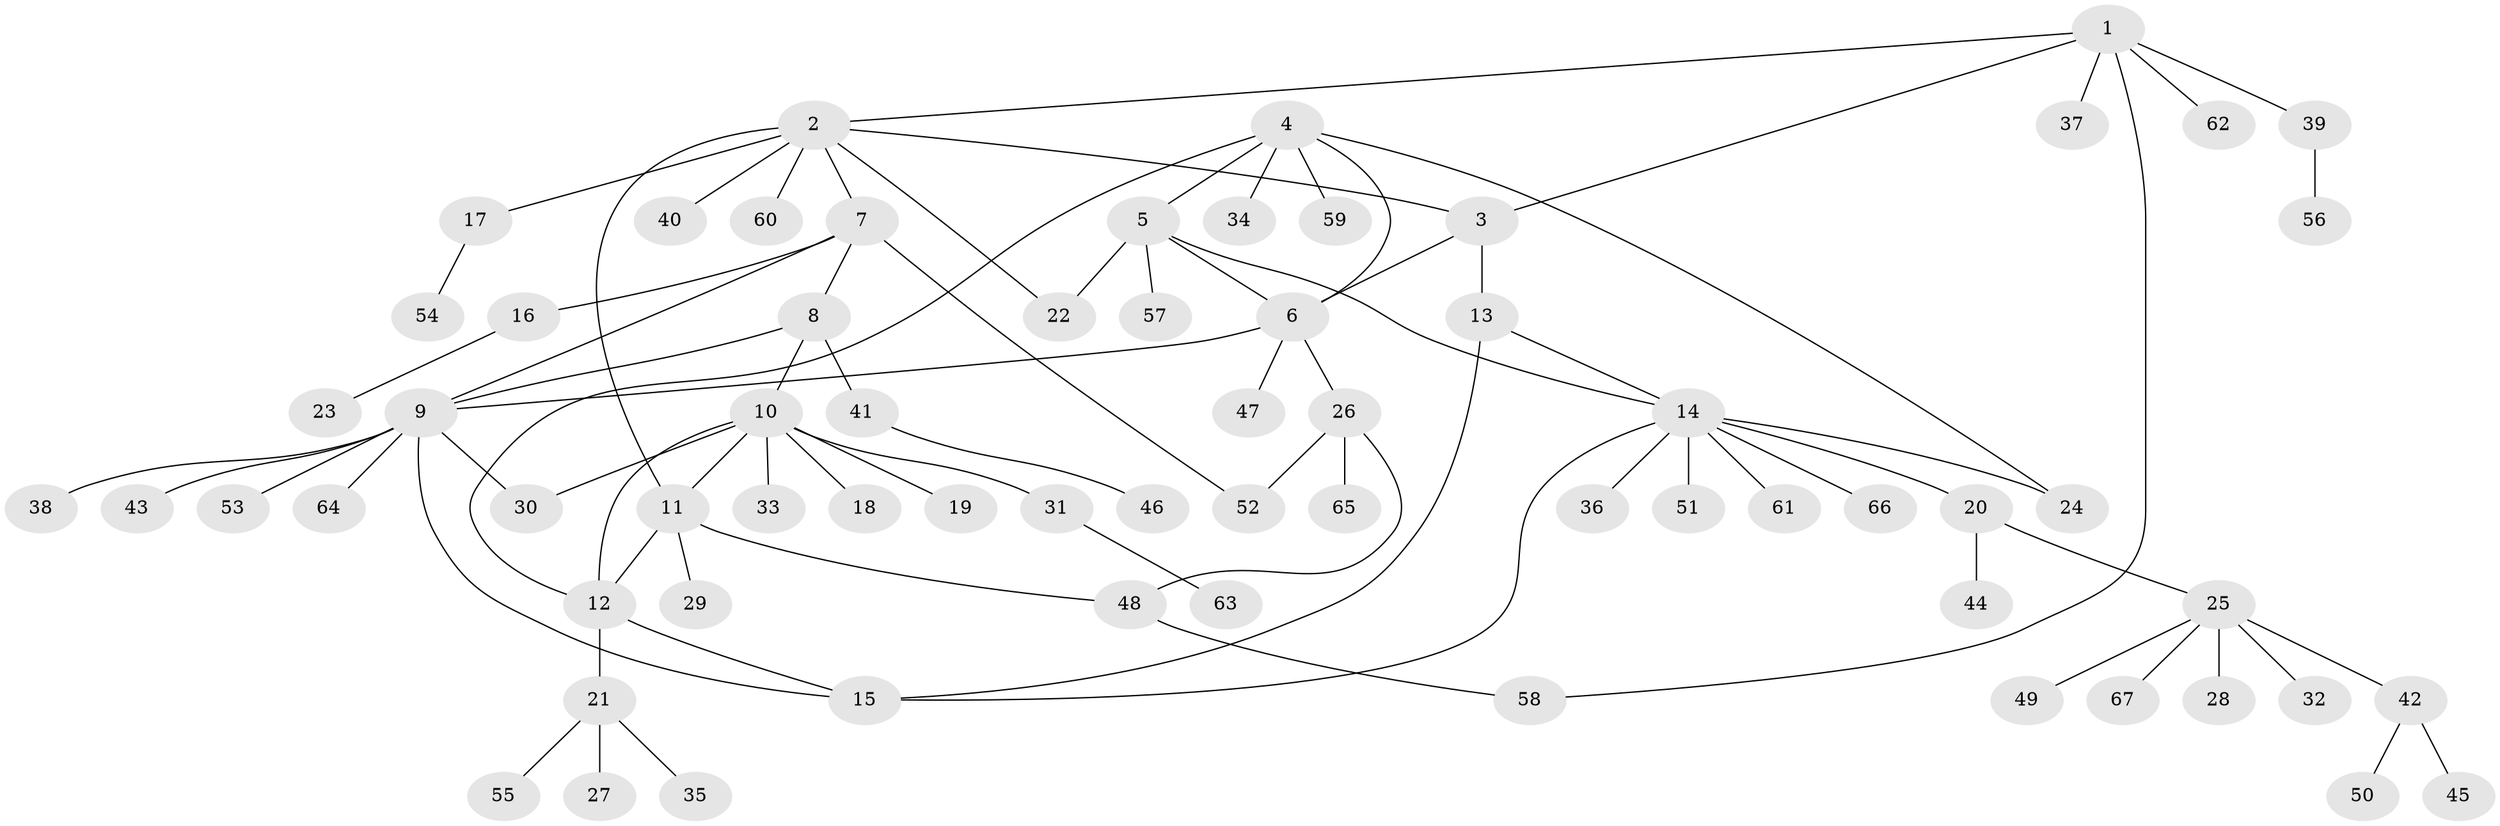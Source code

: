 // coarse degree distribution, {7: 0.06521739130434782, 4: 0.06521739130434782, 8: 0.06521739130434782, 6: 0.021739130434782608, 1: 0.6521739130434783, 2: 0.10869565217391304, 9: 0.021739130434782608}
// Generated by graph-tools (version 1.1) at 2025/58/03/04/25 21:58:01]
// undirected, 67 vertices, 83 edges
graph export_dot {
graph [start="1"]
  node [color=gray90,style=filled];
  1;
  2;
  3;
  4;
  5;
  6;
  7;
  8;
  9;
  10;
  11;
  12;
  13;
  14;
  15;
  16;
  17;
  18;
  19;
  20;
  21;
  22;
  23;
  24;
  25;
  26;
  27;
  28;
  29;
  30;
  31;
  32;
  33;
  34;
  35;
  36;
  37;
  38;
  39;
  40;
  41;
  42;
  43;
  44;
  45;
  46;
  47;
  48;
  49;
  50;
  51;
  52;
  53;
  54;
  55;
  56;
  57;
  58;
  59;
  60;
  61;
  62;
  63;
  64;
  65;
  66;
  67;
  1 -- 2;
  1 -- 3;
  1 -- 37;
  1 -- 39;
  1 -- 58;
  1 -- 62;
  2 -- 3;
  2 -- 7;
  2 -- 11;
  2 -- 17;
  2 -- 22;
  2 -- 40;
  2 -- 60;
  3 -- 6;
  3 -- 13;
  4 -- 5;
  4 -- 6;
  4 -- 12;
  4 -- 24;
  4 -- 34;
  4 -- 59;
  5 -- 6;
  5 -- 14;
  5 -- 22;
  5 -- 57;
  6 -- 9;
  6 -- 26;
  6 -- 47;
  7 -- 8;
  7 -- 9;
  7 -- 16;
  7 -- 52;
  8 -- 9;
  8 -- 10;
  8 -- 41;
  9 -- 15;
  9 -- 30;
  9 -- 38;
  9 -- 43;
  9 -- 53;
  9 -- 64;
  10 -- 11;
  10 -- 12;
  10 -- 18;
  10 -- 19;
  10 -- 30;
  10 -- 31;
  10 -- 33;
  11 -- 12;
  11 -- 29;
  11 -- 48;
  12 -- 15;
  12 -- 21;
  13 -- 14;
  13 -- 15;
  14 -- 15;
  14 -- 20;
  14 -- 24;
  14 -- 36;
  14 -- 51;
  14 -- 61;
  14 -- 66;
  16 -- 23;
  17 -- 54;
  20 -- 25;
  20 -- 44;
  21 -- 27;
  21 -- 35;
  21 -- 55;
  25 -- 28;
  25 -- 32;
  25 -- 42;
  25 -- 49;
  25 -- 67;
  26 -- 48;
  26 -- 52;
  26 -- 65;
  31 -- 63;
  39 -- 56;
  41 -- 46;
  42 -- 45;
  42 -- 50;
  48 -- 58;
}
